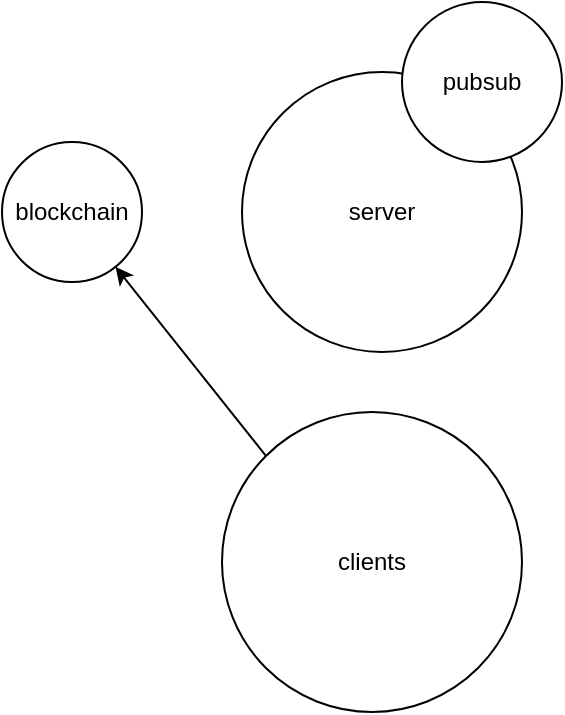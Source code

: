 <mxfile>
    <diagram id="CLAJcipi6C9BbEI0ET76" name="Page-1">
        <mxGraphModel dx="1681" dy="469" grid="1" gridSize="10" guides="1" tooltips="1" connect="1" arrows="1" fold="1" page="1" pageScale="1" pageWidth="850" pageHeight="1100" math="0" shadow="0">
            <root>
                <mxCell id="0"/>
                <mxCell id="1" parent="0"/>
                <mxCell id="2" value="server" style="ellipse;whiteSpace=wrap;html=1;aspect=fixed;" vertex="1" parent="1">
                    <mxGeometry x="70" y="60" width="140" height="140" as="geometry"/>
                </mxCell>
                <mxCell id="3" value="clients" style="ellipse;whiteSpace=wrap;html=1;aspect=fixed;" vertex="1" parent="1">
                    <mxGeometry x="60" y="230" width="150" height="150" as="geometry"/>
                </mxCell>
                <mxCell id="4" value="blockchain" style="ellipse;whiteSpace=wrap;html=1;aspect=fixed;" vertex="1" parent="1">
                    <mxGeometry x="-50" y="95" width="70" height="70" as="geometry"/>
                </mxCell>
                <mxCell id="5" value="pubsub" style="ellipse;whiteSpace=wrap;html=1;aspect=fixed;" vertex="1" parent="1">
                    <mxGeometry x="150" y="25" width="80" height="80" as="geometry"/>
                </mxCell>
                <mxCell id="6" value="" style="endArrow=classic;html=1;exitX=0;exitY=0;exitDx=0;exitDy=0;" edge="1" parent="1" source="3" target="4">
                    <mxGeometry width="50" height="50" relative="1" as="geometry">
                        <mxPoint x="170" y="270" as="sourcePoint"/>
                        <mxPoint x="220" y="220" as="targetPoint"/>
                    </mxGeometry>
                </mxCell>
            </root>
        </mxGraphModel>
    </diagram>
    <diagram id="aAuDQZT-YicBtzILJYRO" name="Page-2">
        <mxGraphModel dx="831" dy="469" grid="1" gridSize="10" guides="1" tooltips="1" connect="1" arrows="1" fold="1" page="1" pageScale="1" pageWidth="850" pageHeight="1100" math="0" shadow="0">
            <root>
                <mxCell id="0"/>
                <mxCell id="1" parent="0"/>
                <mxCell id="NaA1hih1Jg8FZ-7bSQej-10" value="Client Ideal" style="swimlane;whiteSpace=wrap;html=1;" vertex="1" parent="1">
                    <mxGeometry x="50" y="20" width="430" height="430" as="geometry"/>
                </mxCell>
                <mxCell id="NaA1hih1Jg8FZ-7bSQej-1" value="All services&lt;br&gt;Flask app&lt;br&gt;Prediction Engine&lt;br&gt;Relay Engine&lt;br&gt;Singletons:&lt;br&gt;Server connections" style="rounded=1;whiteSpace=wrap;html=1;" vertex="1" parent="NaA1hih1Jg8FZ-7bSQej-10">
                    <mxGeometry x="210" y="55" width="120" height="115" as="geometry"/>
                </mxCell>
                <mxCell id="NaA1hih1Jg8FZ-7bSQej-19" value="Startup" style="rounded=1;whiteSpace=wrap;html=1;" vertex="1" parent="NaA1hih1Jg8FZ-7bSQej-10">
                    <mxGeometry x="20" y="55" width="120" height="60" as="geometry"/>
                </mxCell>
                <mxCell id="NaA1hih1Jg8FZ-7bSQej-20" value="" style="endArrow=classic;html=1;" edge="1" parent="NaA1hih1Jg8FZ-7bSQej-10" source="NaA1hih1Jg8FZ-7bSQej-19" target="NaA1hih1Jg8FZ-7bSQej-1">
                    <mxGeometry width="50" height="50" relative="1" as="geometry">
                        <mxPoint x="350" y="250" as="sourcePoint"/>
                        <mxPoint x="400" y="200" as="targetPoint"/>
                    </mxGeometry>
                </mxCell>
                <mxCell id="NaA1hih1Jg8FZ-7bSQej-11" value="Client" style="swimlane;whiteSpace=wrap;html=1;" vertex="1" parent="1">
                    <mxGeometry x="500" y="20" width="430" height="430" as="geometry"/>
                </mxCell>
                <mxCell id="NaA1hih1Jg8FZ-7bSQej-12" value="Web UI" style="rounded=1;whiteSpace=wrap;html=1;" vertex="1" parent="NaA1hih1Jg8FZ-7bSQej-11">
                    <mxGeometry x="150" y="315" width="120" height="60" as="geometry"/>
                </mxCell>
                <mxCell id="NaA1hih1Jg8FZ-7bSQej-13" value="Prediction Engine" style="rounded=1;whiteSpace=wrap;html=1;" vertex="1" parent="NaA1hih1Jg8FZ-7bSQej-11">
                    <mxGeometry x="70" y="55" width="120" height="60" as="geometry"/>
                </mxCell>
                <mxCell id="NaA1hih1Jg8FZ-7bSQej-14" value="Relay Engine" style="rounded=1;whiteSpace=wrap;html=1;" vertex="1" parent="NaA1hih1Jg8FZ-7bSQej-11">
                    <mxGeometry x="240" y="55" width="120" height="60" as="geometry"/>
                </mxCell>
                <mxCell id="NaA1hih1Jg8FZ-7bSQej-15" style="edgeStyle=none;html=1;entryX=0.5;entryY=1;entryDx=0;entryDy=0;" edge="1" parent="NaA1hih1Jg8FZ-7bSQej-11" source="NaA1hih1Jg8FZ-7bSQej-17" target="NaA1hih1Jg8FZ-7bSQej-14">
                    <mxGeometry relative="1" as="geometry"/>
                </mxCell>
                <mxCell id="NaA1hih1Jg8FZ-7bSQej-16" style="edgeStyle=none;html=1;" edge="1" parent="NaA1hih1Jg8FZ-7bSQej-11" source="NaA1hih1Jg8FZ-7bSQej-17" target="NaA1hih1Jg8FZ-7bSQej-13">
                    <mxGeometry relative="1" as="geometry"/>
                </mxCell>
                <mxCell id="NaA1hih1Jg8FZ-7bSQej-17" value="API layer" style="rounded=1;whiteSpace=wrap;html=1;" vertex="1" parent="NaA1hih1Jg8FZ-7bSQej-11">
                    <mxGeometry x="150" y="195" width="120" height="60" as="geometry"/>
                </mxCell>
                <mxCell id="NaA1hih1Jg8FZ-7bSQej-18" value="" style="endArrow=classic;html=1;exitX=0.5;exitY=0;exitDx=0;exitDy=0;entryX=0.5;entryY=1;entryDx=0;entryDy=0;" edge="1" parent="NaA1hih1Jg8FZ-7bSQej-11" source="NaA1hih1Jg8FZ-7bSQej-12" target="NaA1hih1Jg8FZ-7bSQej-17">
                    <mxGeometry width="50" height="50" relative="1" as="geometry">
                        <mxPoint x="360" y="245" as="sourcePoint"/>
                        <mxPoint x="410" y="195" as="targetPoint"/>
                    </mxGeometry>
                </mxCell>
            </root>
        </mxGraphModel>
    </diagram>
</mxfile>